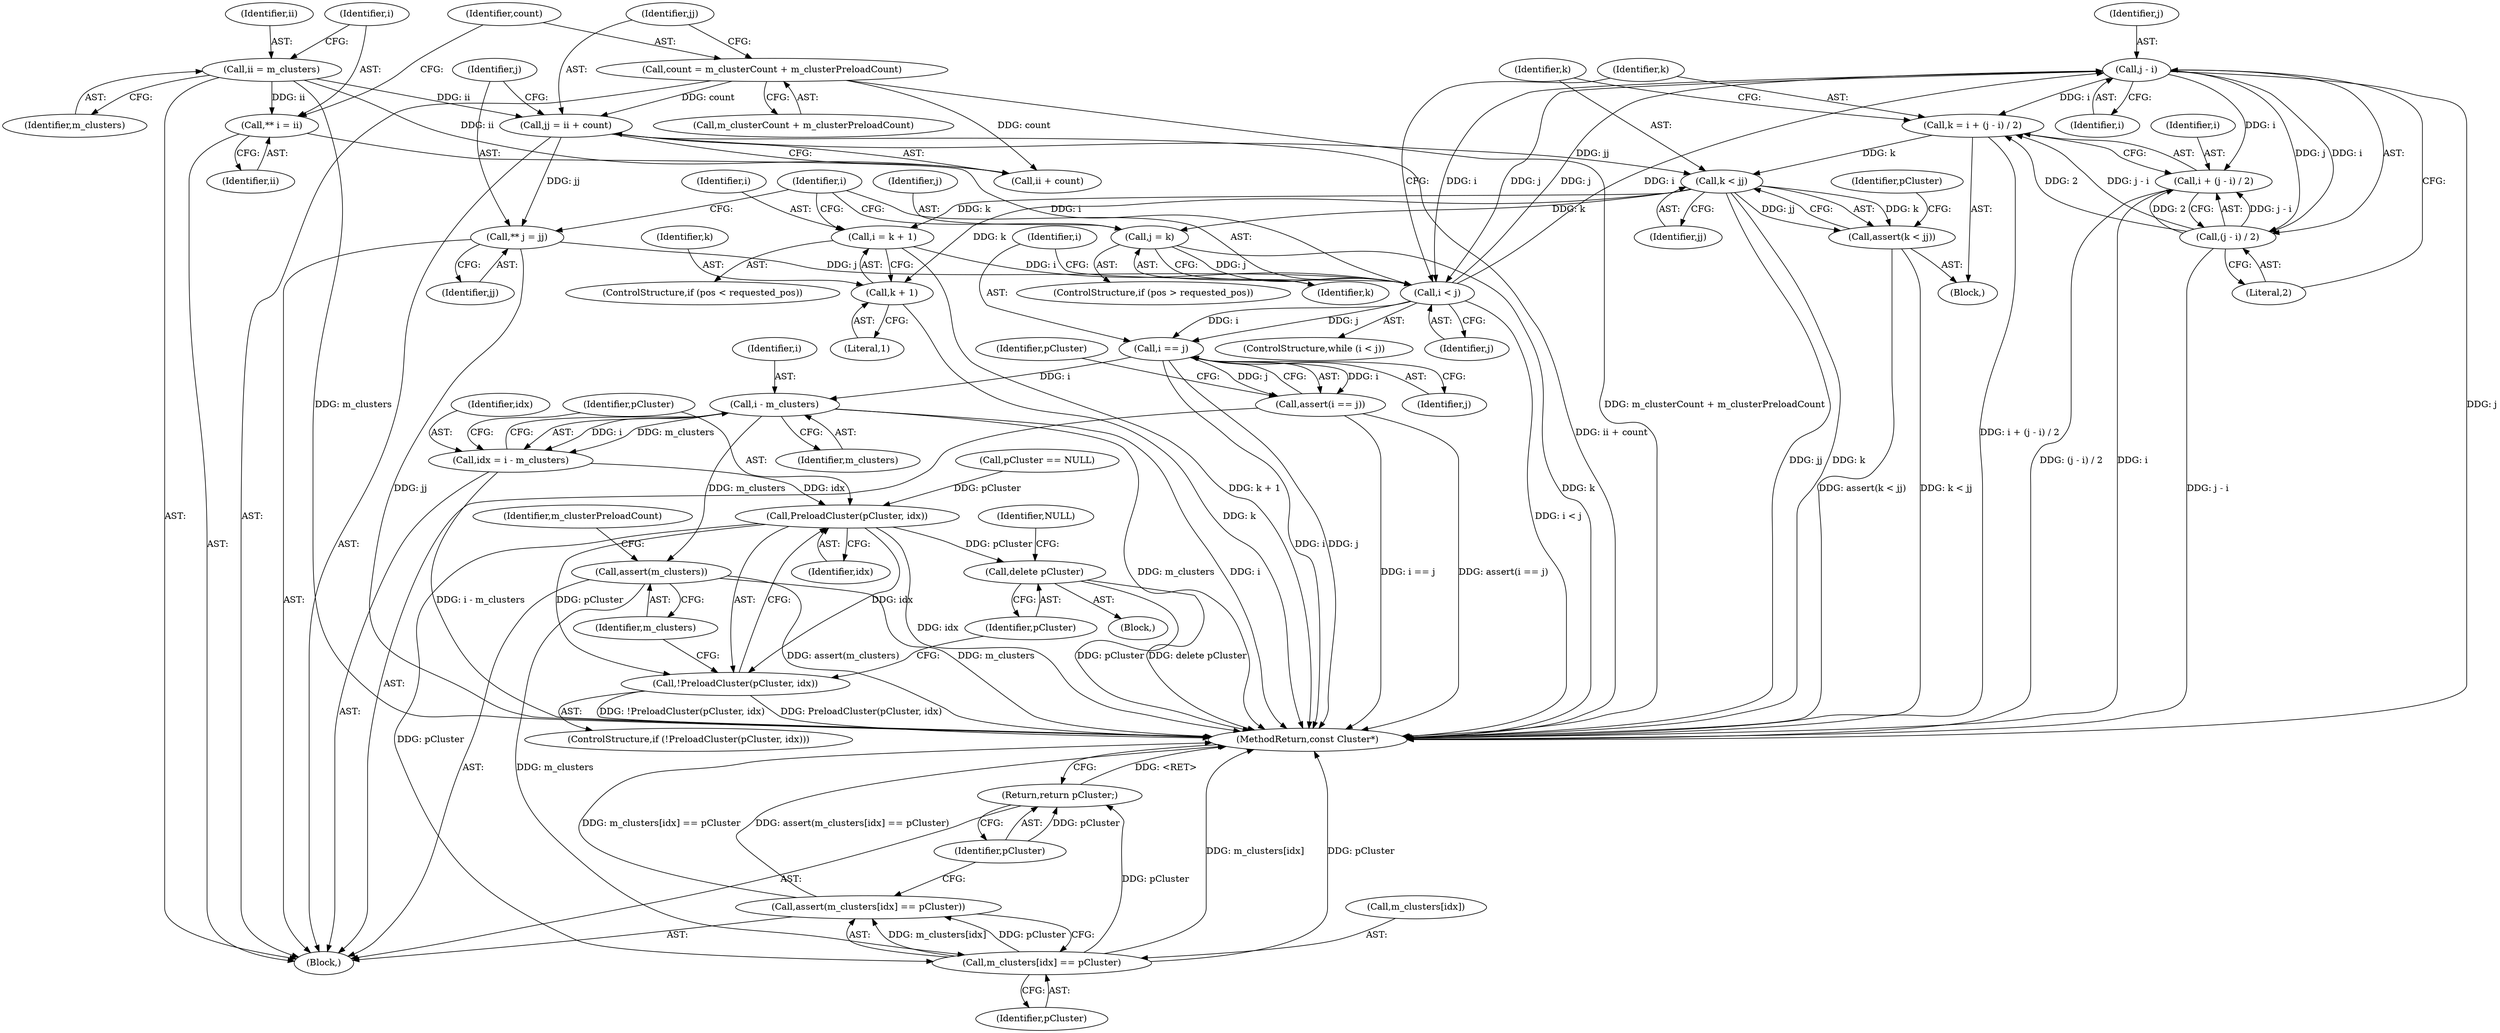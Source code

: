 digraph "0_Android_cc274e2abe8b2a6698a5c47d8aa4bb45f1f9538d_10@pointer" {
"1000141" [label="(Call,j - i)"];
"1000132" [label="(Call,i < j)"];
"1000167" [label="(Call,i = k + 1)"];
"1000146" [label="(Call,k < jj)"];
"1000136" [label="(Call,k = i + (j - i) / 2)"];
"1000141" [label="(Call,j - i)"];
"1000140" [label="(Call,(j - i) / 2)"];
"1000122" [label="(Call,jj = ii + count)"];
"1000109" [label="(Call,ii = m_clusters)"];
"1000117" [label="(Call,count = m_clusterCount + m_clusterPreloadCount)"];
"1000113" [label="(Call,** i = ii)"];
"1000177" [label="(Call,j = k)"];
"1000128" [label="(Call,** j = jj)"];
"1000145" [label="(Call,assert(k < jj))"];
"1000169" [label="(Call,k + 1)"];
"1000138" [label="(Call,i + (j - i) / 2)"];
"1000184" [label="(Call,i == j)"];
"1000183" [label="(Call,assert(i == j))"];
"1000203" [label="(Call,i - m_clusters)"];
"1000201" [label="(Call,idx = i - m_clusters)"];
"1000208" [label="(Call,PreloadCluster(pCluster, idx))"];
"1000207" [label="(Call,!PreloadCluster(pCluster, idx))"];
"1000212" [label="(Call,delete pCluster)"];
"1000223" [label="(Call,m_clusters[idx] == pCluster)"];
"1000222" [label="(Call,assert(m_clusters[idx] == pCluster))"];
"1000228" [label="(Return,return pCluster;)"];
"1000216" [label="(Call,assert(m_clusters))"];
"1000133" [label="(Identifier,i)"];
"1000140" [label="(Call,(j - i) / 2)"];
"1000177" [label="(Call,j = k)"];
"1000129" [label="(Identifier,j)"];
"1000110" [label="(Identifier,ii)"];
"1000148" [label="(Identifier,jj)"];
"1000117" [label="(Call,count = m_clusterCount + m_clusterPreloadCount)"];
"1000109" [label="(Call,ii = m_clusters)"];
"1000167" [label="(Call,i = k + 1)"];
"1000170" [label="(Identifier,k)"];
"1000102" [label="(Block,)"];
"1000136" [label="(Call,k = i + (j - i) / 2)"];
"1000128" [label="(Call,** j = jj)"];
"1000113" [label="(Call,** i = ii)"];
"1000203" [label="(Call,i - m_clusters)"];
"1000228" [label="(Return,return pCluster;)"];
"1000147" [label="(Identifier,k)"];
"1000216" [label="(Call,assert(m_clusters))"];
"1000139" [label="(Identifier,i)"];
"1000142" [label="(Identifier,j)"];
"1000223" [label="(Call,m_clusters[idx] == pCluster)"];
"1000213" [label="(Identifier,pCluster)"];
"1000211" [label="(Block,)"];
"1000138" [label="(Call,i + (j - i) / 2)"];
"1000145" [label="(Call,assert(k < jj))"];
"1000179" [label="(Identifier,k)"];
"1000130" [label="(Identifier,jj)"];
"1000171" [label="(Literal,1)"];
"1000215" [label="(Identifier,NULL)"];
"1000169" [label="(Call,k + 1)"];
"1000202" [label="(Identifier,idx)"];
"1000119" [label="(Call,m_clusterCount + m_clusterPreloadCount)"];
"1000217" [label="(Identifier,m_clusters)"];
"1000183" [label="(Call,assert(i == j))"];
"1000144" [label="(Literal,2)"];
"1000230" [label="(MethodReturn,const Cluster*)"];
"1000122" [label="(Call,jj = ii + count)"];
"1000188" [label="(Identifier,pCluster)"];
"1000204" [label="(Identifier,i)"];
"1000168" [label="(Identifier,i)"];
"1000146" [label="(Call,k < jj)"];
"1000212" [label="(Call,delete pCluster)"];
"1000224" [label="(Call,m_clusters[idx])"];
"1000114" [label="(Identifier,i)"];
"1000210" [label="(Identifier,idx)"];
"1000135" [label="(Block,)"];
"1000132" [label="(Call,i < j)"];
"1000124" [label="(Call,ii + count)"];
"1000118" [label="(Identifier,count)"];
"1000201" [label="(Call,idx = i - m_clusters)"];
"1000220" [label="(Identifier,m_clusterPreloadCount)"];
"1000163" [label="(ControlStructure,if (pos < requested_pos))"];
"1000186" [label="(Identifier,j)"];
"1000185" [label="(Identifier,i)"];
"1000173" [label="(ControlStructure,if (pos > requested_pos))"];
"1000222" [label="(Call,assert(m_clusters[idx] == pCluster))"];
"1000131" [label="(ControlStructure,while (i < j))"];
"1000209" [label="(Identifier,pCluster)"];
"1000178" [label="(Identifier,j)"];
"1000207" [label="(Call,!PreloadCluster(pCluster, idx))"];
"1000111" [label="(Identifier,m_clusters)"];
"1000150" [label="(Identifier,pCluster)"];
"1000195" [label="(Call,pCluster == NULL)"];
"1000206" [label="(ControlStructure,if (!PreloadCluster(pCluster, idx)))"];
"1000229" [label="(Identifier,pCluster)"];
"1000205" [label="(Identifier,m_clusters)"];
"1000208" [label="(Call,PreloadCluster(pCluster, idx))"];
"1000141" [label="(Call,j - i)"];
"1000123" [label="(Identifier,jj)"];
"1000227" [label="(Identifier,pCluster)"];
"1000134" [label="(Identifier,j)"];
"1000137" [label="(Identifier,k)"];
"1000115" [label="(Identifier,ii)"];
"1000143" [label="(Identifier,i)"];
"1000184" [label="(Call,i == j)"];
"1000141" -> "1000140"  [label="AST: "];
"1000141" -> "1000143"  [label="CFG: "];
"1000142" -> "1000141"  [label="AST: "];
"1000143" -> "1000141"  [label="AST: "];
"1000144" -> "1000141"  [label="CFG: "];
"1000141" -> "1000230"  [label="DDG: j"];
"1000141" -> "1000132"  [label="DDG: i"];
"1000141" -> "1000132"  [label="DDG: j"];
"1000141" -> "1000136"  [label="DDG: i"];
"1000141" -> "1000138"  [label="DDG: i"];
"1000141" -> "1000140"  [label="DDG: j"];
"1000141" -> "1000140"  [label="DDG: i"];
"1000132" -> "1000141"  [label="DDG: j"];
"1000132" -> "1000141"  [label="DDG: i"];
"1000132" -> "1000131"  [label="AST: "];
"1000132" -> "1000134"  [label="CFG: "];
"1000133" -> "1000132"  [label="AST: "];
"1000134" -> "1000132"  [label="AST: "];
"1000137" -> "1000132"  [label="CFG: "];
"1000185" -> "1000132"  [label="CFG: "];
"1000132" -> "1000230"  [label="DDG: i < j"];
"1000167" -> "1000132"  [label="DDG: i"];
"1000113" -> "1000132"  [label="DDG: i"];
"1000177" -> "1000132"  [label="DDG: j"];
"1000128" -> "1000132"  [label="DDG: j"];
"1000132" -> "1000184"  [label="DDG: i"];
"1000132" -> "1000184"  [label="DDG: j"];
"1000167" -> "1000163"  [label="AST: "];
"1000167" -> "1000169"  [label="CFG: "];
"1000168" -> "1000167"  [label="AST: "];
"1000169" -> "1000167"  [label="AST: "];
"1000133" -> "1000167"  [label="CFG: "];
"1000167" -> "1000230"  [label="DDG: k + 1"];
"1000146" -> "1000167"  [label="DDG: k"];
"1000146" -> "1000145"  [label="AST: "];
"1000146" -> "1000148"  [label="CFG: "];
"1000147" -> "1000146"  [label="AST: "];
"1000148" -> "1000146"  [label="AST: "];
"1000145" -> "1000146"  [label="CFG: "];
"1000146" -> "1000230"  [label="DDG: jj"];
"1000146" -> "1000230"  [label="DDG: k"];
"1000146" -> "1000145"  [label="DDG: k"];
"1000146" -> "1000145"  [label="DDG: jj"];
"1000136" -> "1000146"  [label="DDG: k"];
"1000122" -> "1000146"  [label="DDG: jj"];
"1000146" -> "1000169"  [label="DDG: k"];
"1000146" -> "1000177"  [label="DDG: k"];
"1000136" -> "1000135"  [label="AST: "];
"1000136" -> "1000138"  [label="CFG: "];
"1000137" -> "1000136"  [label="AST: "];
"1000138" -> "1000136"  [label="AST: "];
"1000147" -> "1000136"  [label="CFG: "];
"1000136" -> "1000230"  [label="DDG: i + (j - i) / 2"];
"1000140" -> "1000136"  [label="DDG: j - i"];
"1000140" -> "1000136"  [label="DDG: 2"];
"1000140" -> "1000138"  [label="AST: "];
"1000140" -> "1000144"  [label="CFG: "];
"1000144" -> "1000140"  [label="AST: "];
"1000138" -> "1000140"  [label="CFG: "];
"1000140" -> "1000230"  [label="DDG: j - i"];
"1000140" -> "1000138"  [label="DDG: j - i"];
"1000140" -> "1000138"  [label="DDG: 2"];
"1000122" -> "1000102"  [label="AST: "];
"1000122" -> "1000124"  [label="CFG: "];
"1000123" -> "1000122"  [label="AST: "];
"1000124" -> "1000122"  [label="AST: "];
"1000129" -> "1000122"  [label="CFG: "];
"1000122" -> "1000230"  [label="DDG: ii + count"];
"1000109" -> "1000122"  [label="DDG: ii"];
"1000117" -> "1000122"  [label="DDG: count"];
"1000122" -> "1000128"  [label="DDG: jj"];
"1000109" -> "1000102"  [label="AST: "];
"1000109" -> "1000111"  [label="CFG: "];
"1000110" -> "1000109"  [label="AST: "];
"1000111" -> "1000109"  [label="AST: "];
"1000114" -> "1000109"  [label="CFG: "];
"1000109" -> "1000230"  [label="DDG: m_clusters"];
"1000109" -> "1000113"  [label="DDG: ii"];
"1000109" -> "1000124"  [label="DDG: ii"];
"1000117" -> "1000102"  [label="AST: "];
"1000117" -> "1000119"  [label="CFG: "];
"1000118" -> "1000117"  [label="AST: "];
"1000119" -> "1000117"  [label="AST: "];
"1000123" -> "1000117"  [label="CFG: "];
"1000117" -> "1000230"  [label="DDG: m_clusterCount + m_clusterPreloadCount"];
"1000117" -> "1000124"  [label="DDG: count"];
"1000113" -> "1000102"  [label="AST: "];
"1000113" -> "1000115"  [label="CFG: "];
"1000114" -> "1000113"  [label="AST: "];
"1000115" -> "1000113"  [label="AST: "];
"1000118" -> "1000113"  [label="CFG: "];
"1000177" -> "1000173"  [label="AST: "];
"1000177" -> "1000179"  [label="CFG: "];
"1000178" -> "1000177"  [label="AST: "];
"1000179" -> "1000177"  [label="AST: "];
"1000133" -> "1000177"  [label="CFG: "];
"1000177" -> "1000230"  [label="DDG: k"];
"1000128" -> "1000102"  [label="AST: "];
"1000128" -> "1000130"  [label="CFG: "];
"1000129" -> "1000128"  [label="AST: "];
"1000130" -> "1000128"  [label="AST: "];
"1000133" -> "1000128"  [label="CFG: "];
"1000128" -> "1000230"  [label="DDG: jj"];
"1000145" -> "1000135"  [label="AST: "];
"1000150" -> "1000145"  [label="CFG: "];
"1000145" -> "1000230"  [label="DDG: assert(k < jj)"];
"1000145" -> "1000230"  [label="DDG: k < jj"];
"1000169" -> "1000171"  [label="CFG: "];
"1000170" -> "1000169"  [label="AST: "];
"1000171" -> "1000169"  [label="AST: "];
"1000169" -> "1000230"  [label="DDG: k"];
"1000139" -> "1000138"  [label="AST: "];
"1000138" -> "1000230"  [label="DDG: i"];
"1000138" -> "1000230"  [label="DDG: (j - i) / 2"];
"1000184" -> "1000183"  [label="AST: "];
"1000184" -> "1000186"  [label="CFG: "];
"1000185" -> "1000184"  [label="AST: "];
"1000186" -> "1000184"  [label="AST: "];
"1000183" -> "1000184"  [label="CFG: "];
"1000184" -> "1000230"  [label="DDG: i"];
"1000184" -> "1000230"  [label="DDG: j"];
"1000184" -> "1000183"  [label="DDG: i"];
"1000184" -> "1000183"  [label="DDG: j"];
"1000184" -> "1000203"  [label="DDG: i"];
"1000183" -> "1000102"  [label="AST: "];
"1000188" -> "1000183"  [label="CFG: "];
"1000183" -> "1000230"  [label="DDG: i == j"];
"1000183" -> "1000230"  [label="DDG: assert(i == j)"];
"1000203" -> "1000201"  [label="AST: "];
"1000203" -> "1000205"  [label="CFG: "];
"1000204" -> "1000203"  [label="AST: "];
"1000205" -> "1000203"  [label="AST: "];
"1000201" -> "1000203"  [label="CFG: "];
"1000203" -> "1000230"  [label="DDG: m_clusters"];
"1000203" -> "1000230"  [label="DDG: i"];
"1000203" -> "1000201"  [label="DDG: i"];
"1000203" -> "1000201"  [label="DDG: m_clusters"];
"1000203" -> "1000216"  [label="DDG: m_clusters"];
"1000201" -> "1000102"  [label="AST: "];
"1000202" -> "1000201"  [label="AST: "];
"1000209" -> "1000201"  [label="CFG: "];
"1000201" -> "1000230"  [label="DDG: i - m_clusters"];
"1000201" -> "1000208"  [label="DDG: idx"];
"1000208" -> "1000207"  [label="AST: "];
"1000208" -> "1000210"  [label="CFG: "];
"1000209" -> "1000208"  [label="AST: "];
"1000210" -> "1000208"  [label="AST: "];
"1000207" -> "1000208"  [label="CFG: "];
"1000208" -> "1000230"  [label="DDG: idx"];
"1000208" -> "1000207"  [label="DDG: pCluster"];
"1000208" -> "1000207"  [label="DDG: idx"];
"1000195" -> "1000208"  [label="DDG: pCluster"];
"1000208" -> "1000212"  [label="DDG: pCluster"];
"1000208" -> "1000223"  [label="DDG: pCluster"];
"1000207" -> "1000206"  [label="AST: "];
"1000213" -> "1000207"  [label="CFG: "];
"1000217" -> "1000207"  [label="CFG: "];
"1000207" -> "1000230"  [label="DDG: PreloadCluster(pCluster, idx)"];
"1000207" -> "1000230"  [label="DDG: !PreloadCluster(pCluster, idx)"];
"1000212" -> "1000211"  [label="AST: "];
"1000212" -> "1000213"  [label="CFG: "];
"1000213" -> "1000212"  [label="AST: "];
"1000215" -> "1000212"  [label="CFG: "];
"1000212" -> "1000230"  [label="DDG: delete pCluster"];
"1000212" -> "1000230"  [label="DDG: pCluster"];
"1000223" -> "1000222"  [label="AST: "];
"1000223" -> "1000227"  [label="CFG: "];
"1000224" -> "1000223"  [label="AST: "];
"1000227" -> "1000223"  [label="AST: "];
"1000222" -> "1000223"  [label="CFG: "];
"1000223" -> "1000230"  [label="DDG: pCluster"];
"1000223" -> "1000230"  [label="DDG: m_clusters[idx]"];
"1000223" -> "1000222"  [label="DDG: m_clusters[idx]"];
"1000223" -> "1000222"  [label="DDG: pCluster"];
"1000216" -> "1000223"  [label="DDG: m_clusters"];
"1000223" -> "1000228"  [label="DDG: pCluster"];
"1000222" -> "1000102"  [label="AST: "];
"1000229" -> "1000222"  [label="CFG: "];
"1000222" -> "1000230"  [label="DDG: m_clusters[idx] == pCluster"];
"1000222" -> "1000230"  [label="DDG: assert(m_clusters[idx] == pCluster)"];
"1000228" -> "1000102"  [label="AST: "];
"1000228" -> "1000229"  [label="CFG: "];
"1000229" -> "1000228"  [label="AST: "];
"1000230" -> "1000228"  [label="CFG: "];
"1000228" -> "1000230"  [label="DDG: <RET>"];
"1000229" -> "1000228"  [label="DDG: pCluster"];
"1000216" -> "1000102"  [label="AST: "];
"1000216" -> "1000217"  [label="CFG: "];
"1000217" -> "1000216"  [label="AST: "];
"1000220" -> "1000216"  [label="CFG: "];
"1000216" -> "1000230"  [label="DDG: assert(m_clusters)"];
"1000216" -> "1000230"  [label="DDG: m_clusters"];
}
